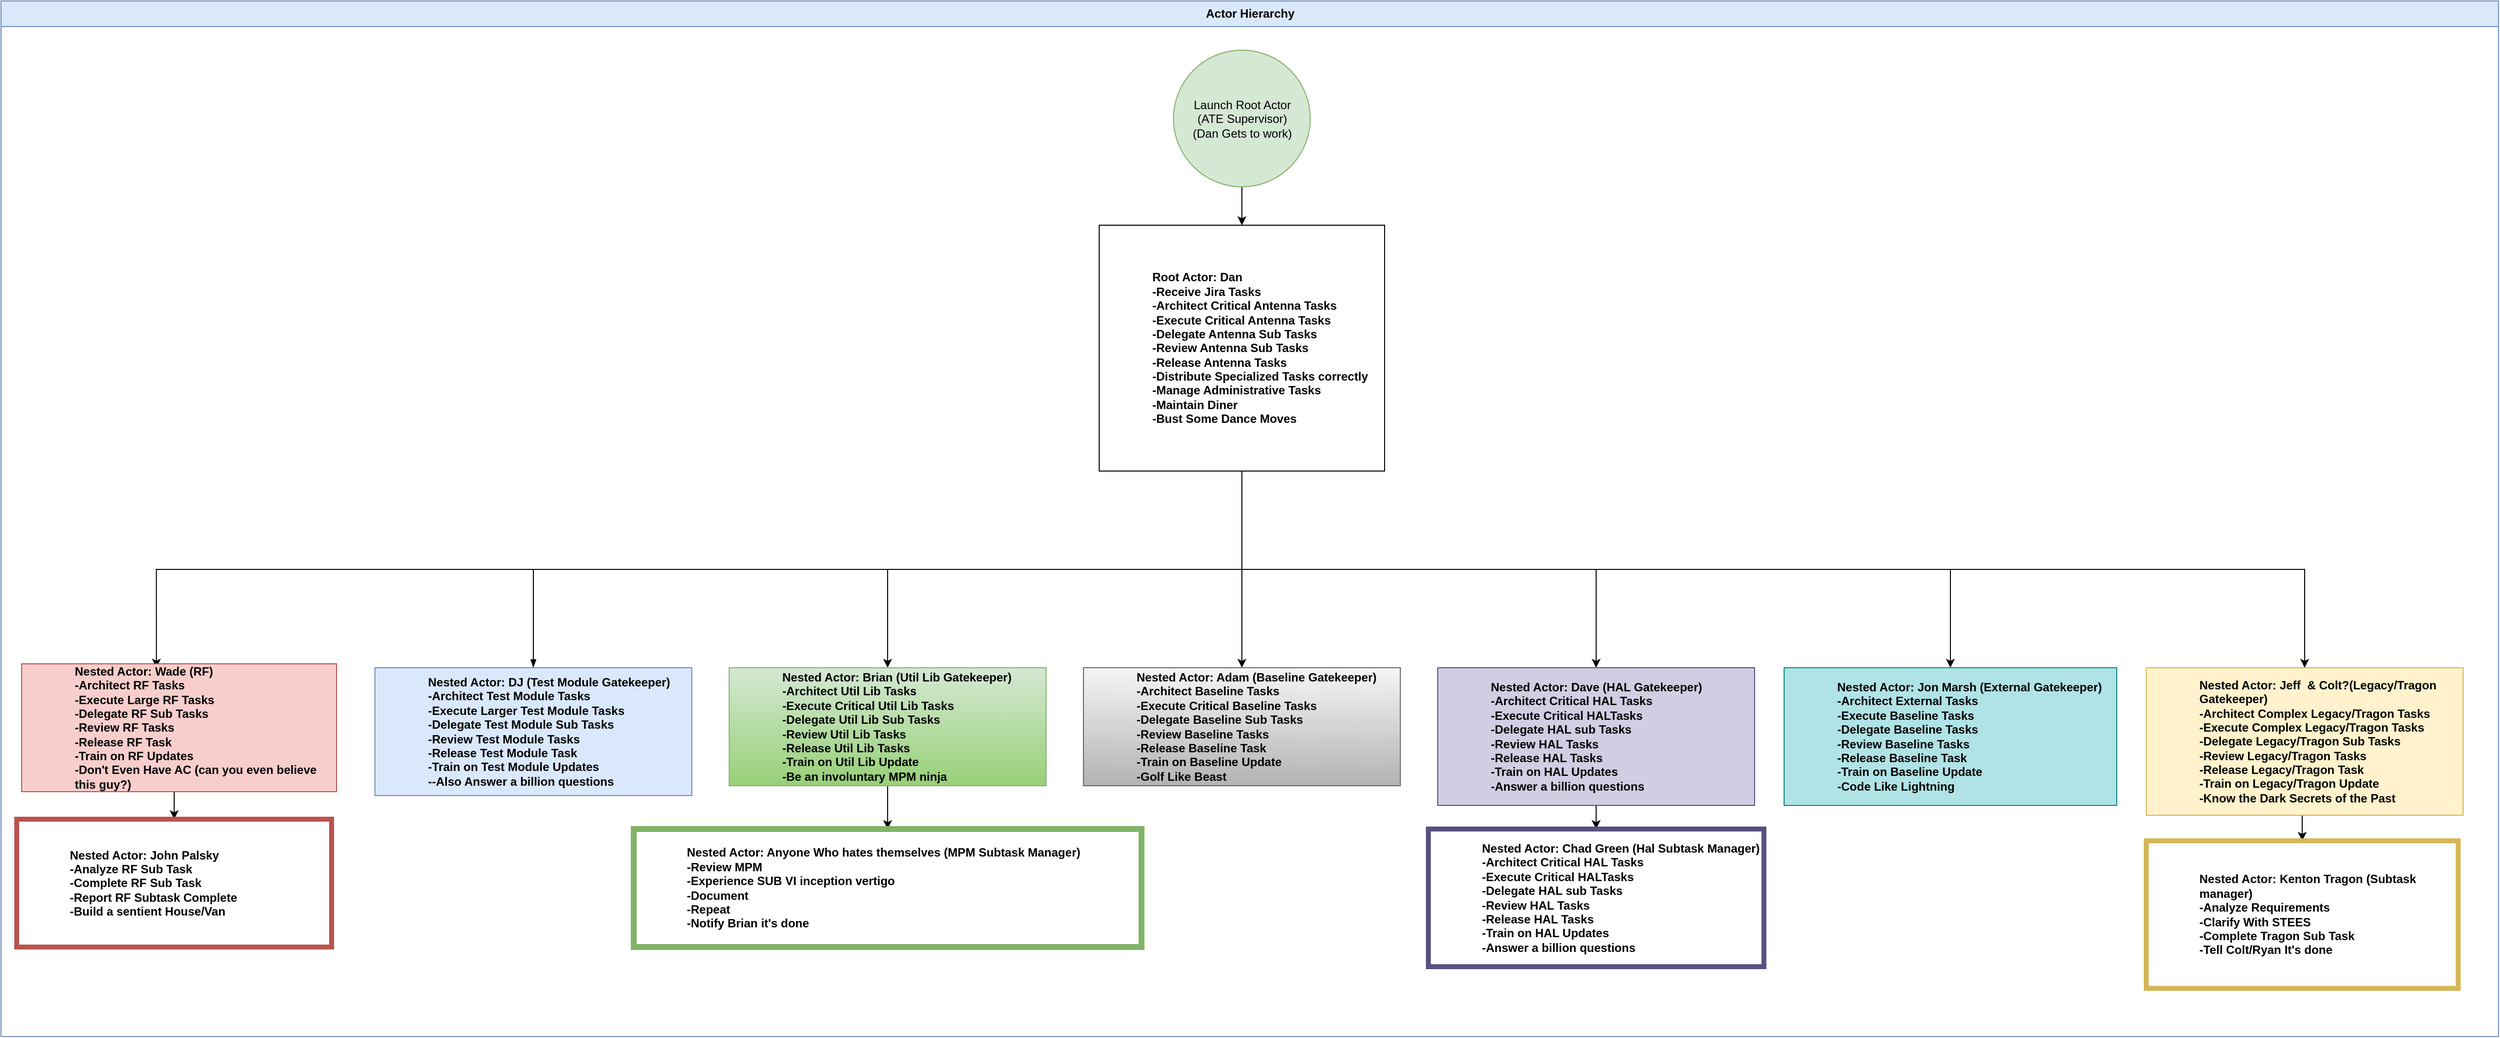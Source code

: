 <mxfile version="13.6.6" type="github">
  <diagram id="prtHgNgQTEPvFCAcTncT" name="Page-1">
    <mxGraphModel dx="7837" dy="1806" grid="0" gridSize="10" guides="1" tooltips="1" connect="1" arrows="1" fold="1" page="1" pageScale="1" pageWidth="4681" pageHeight="3300" math="0" shadow="0">
      <root>
        <mxCell id="0" />
        <mxCell id="1" parent="0" />
        <mxCell id="dNxyNK7c78bLwvsdeMH5-11" value="Actor Hierarchy" style="swimlane;html=1;startSize=26;horizontal=1;containerType=tree;glass=0;autosize=1;shadow=0;resizeWidth=1;resizeHeight=1;resizable=1;fillColor=#dae8fc;strokeColor=#6c8ebf;" parent="1" vertex="1">
          <mxGeometry x="-11" y="321" width="2538" height="1053" as="geometry" />
        </mxCell>
        <mxCell id="yNW7wvVj0RcZNOnP4LPE-27" style="edgeStyle=orthogonalEdgeStyle;rounded=0;orthogonalLoop=1;jettySize=auto;html=1;exitX=0.5;exitY=1;exitDx=0;exitDy=0;entryX=0.431;entryY=-0.001;entryDx=0;entryDy=0;entryPerimeter=0;" edge="1" parent="dNxyNK7c78bLwvsdeMH5-11" source="dNxyNK7c78bLwvsdeMH5-12">
          <mxGeometry relative="1" as="geometry">
            <mxPoint x="157.92" y="677.87" as="targetPoint" />
            <Array as="points">
              <mxPoint x="1261" y="578" />
              <mxPoint x="158" y="578" />
            </Array>
          </mxGeometry>
        </mxCell>
        <mxCell id="yNW7wvVj0RcZNOnP4LPE-31" style="edgeStyle=orthogonalEdgeStyle;rounded=0;orthogonalLoop=1;jettySize=auto;html=1;exitX=0.5;exitY=1;exitDx=0;exitDy=0;entryX=0.5;entryY=0;entryDx=0;entryDy=0;" edge="1" parent="dNxyNK7c78bLwvsdeMH5-11" source="dNxyNK7c78bLwvsdeMH5-12" target="yNW7wvVj0RcZNOnP4LPE-30">
          <mxGeometry relative="1" as="geometry" />
        </mxCell>
        <mxCell id="yNW7wvVj0RcZNOnP4LPE-32" style="edgeStyle=orthogonalEdgeStyle;rounded=0;orthogonalLoop=1;jettySize=auto;html=1;exitX=0.5;exitY=1;exitDx=0;exitDy=0;entryX=0.5;entryY=0;entryDx=0;entryDy=0;" edge="1" parent="dNxyNK7c78bLwvsdeMH5-11" source="dNxyNK7c78bLwvsdeMH5-12" target="yNW7wvVj0RcZNOnP4LPE-23">
          <mxGeometry relative="1" as="geometry" />
        </mxCell>
        <mxCell id="yNW7wvVj0RcZNOnP4LPE-33" style="edgeStyle=orthogonalEdgeStyle;rounded=0;orthogonalLoop=1;jettySize=auto;html=1;exitX=0.5;exitY=1;exitDx=0;exitDy=0;entryX=0.5;entryY=0;entryDx=0;entryDy=0;" edge="1" parent="dNxyNK7c78bLwvsdeMH5-11" source="dNxyNK7c78bLwvsdeMH5-12" target="yNW7wvVj0RcZNOnP4LPE-17">
          <mxGeometry relative="1" as="geometry" />
        </mxCell>
        <mxCell id="yNW7wvVj0RcZNOnP4LPE-34" style="edgeStyle=orthogonalEdgeStyle;rounded=0;orthogonalLoop=1;jettySize=auto;html=1;exitX=0.5;exitY=1;exitDx=0;exitDy=0;entryX=0.5;entryY=0;entryDx=0;entryDy=0;" edge="1" parent="dNxyNK7c78bLwvsdeMH5-11" source="dNxyNK7c78bLwvsdeMH5-12" target="yNW7wvVj0RcZNOnP4LPE-21">
          <mxGeometry relative="1" as="geometry" />
        </mxCell>
        <mxCell id="yNW7wvVj0RcZNOnP4LPE-35" style="edgeStyle=orthogonalEdgeStyle;rounded=0;orthogonalLoop=1;jettySize=auto;html=1;exitX=0.5;exitY=1;exitDx=0;exitDy=0;" edge="1" parent="dNxyNK7c78bLwvsdeMH5-11" source="dNxyNK7c78bLwvsdeMH5-12" target="yNW7wvVj0RcZNOnP4LPE-22">
          <mxGeometry relative="1" as="geometry" />
        </mxCell>
        <UserObject label="Root Actor: Dan&lt;br&gt;-Receive Jira Tasks&lt;br&gt;-Architect Critical Antenna Tasks&lt;br&gt;-Execute Critical Antenna Tasks&lt;br&gt;-Delegate Antenna Sub Tasks&lt;br&gt;-Review Antenna Sub Tasks&lt;br&gt;-Release Antenna Tasks&lt;br&gt;-Distribute Specialized Tasks correctly&lt;br&gt;-Manage Administrative Tasks&lt;br&gt;-Maintain Diner&lt;br&gt;-Bust Some Dance Moves" name="Evan Miller" position="CFO" location="Office 1" email="me@example.com" placeholders="1" id="dNxyNK7c78bLwvsdeMH5-12">
          <mxCell style="label;image=https://cdn3.iconfinder.com/data/icons/user-avatars-1/512/users-9-2-128.png;whiteSpace=wrap;html=1;rounded=0;glass=0;treeMoving=1;treeFolding=1;resizeWidth=1;resizeHeight=1;" parent="dNxyNK7c78bLwvsdeMH5-11" vertex="1">
            <mxGeometry x="1116" y="228" width="290" height="250" as="geometry" />
          </mxCell>
        </UserObject>
        <mxCell id="dNxyNK7c78bLwvsdeMH5-17" value="" style="endArrow=blockThin;endFill=1;fontSize=11;edgeStyle=elbowEdgeStyle;elbow=vertical;rounded=0;" parent="dNxyNK7c78bLwvsdeMH5-11" source="dNxyNK7c78bLwvsdeMH5-12" target="dNxyNK7c78bLwvsdeMH5-18" edge="1">
          <mxGeometry relative="1" as="geometry" />
        </mxCell>
        <UserObject label="Nested Actor: DJ (Test Module Gatekeeper)&lt;br&gt;-Architect Test Module Tasks&lt;br&gt;-Execute Larger Test Module Tasks&lt;br&gt;-Delegate Test Module Sub Tasks&lt;br&gt;-Review Test Module Tasks&lt;br&gt;-Release Test Module Task&lt;br&gt;-Train on Test Module Updates&lt;br&gt;--Also Answer a billion questions" name="Ron Donovan" position="System Admin" location="Office 3" email="me@example.com" placeholders="1" id="dNxyNK7c78bLwvsdeMH5-18">
          <mxCell style="label;image=https://cdn3.iconfinder.com/data/icons/user-avatars-1/512/users-2-128.png;whiteSpace=wrap;html=1;rounded=0;glass=0;resizeHeight=1;resizeWidth=1;fillColor=#dae8fc;strokeColor=#6c8ebf;" parent="dNxyNK7c78bLwvsdeMH5-11" vertex="1">
            <mxGeometry x="380" y="678" width="322" height="130" as="geometry" />
          </mxCell>
        </UserObject>
        <mxCell id="yNW7wvVj0RcZNOnP4LPE-8" style="edgeStyle=orthogonalEdgeStyle;rounded=0;orthogonalLoop=1;jettySize=auto;html=1;exitX=0.5;exitY=1;exitDx=0;exitDy=0;entryX=0.5;entryY=0;entryDx=0;entryDy=0;" edge="1" parent="dNxyNK7c78bLwvsdeMH5-11" source="yNW7wvVj0RcZNOnP4LPE-7" target="dNxyNK7c78bLwvsdeMH5-12">
          <mxGeometry relative="1" as="geometry" />
        </mxCell>
        <mxCell id="yNW7wvVj0RcZNOnP4LPE-7" value="Launch Root Actor&lt;br&gt;(ATE Supervisor)&lt;br&gt;(Dan Gets to work)" style="ellipse;whiteSpace=wrap;html=1;aspect=fixed;shadow=0;strokeColor=#82b366;fillColor=#d5e8d4;" vertex="1" parent="dNxyNK7c78bLwvsdeMH5-11">
          <mxGeometry x="1191.5" y="50" width="139" height="139" as="geometry" />
        </mxCell>
        <mxCell id="yNW7wvVj0RcZNOnP4LPE-45" style="edgeStyle=orthogonalEdgeStyle;rounded=0;orthogonalLoop=1;jettySize=auto;html=1;exitX=0.5;exitY=1;exitDx=0;exitDy=0;entryX=0.5;entryY=0;entryDx=0;entryDy=0;" edge="1" parent="dNxyNK7c78bLwvsdeMH5-11" source="yNW7wvVj0RcZNOnP4LPE-15" target="yNW7wvVj0RcZNOnP4LPE-44">
          <mxGeometry relative="1" as="geometry" />
        </mxCell>
        <UserObject label="Nested Actor: Wade (RF)&lt;br&gt;-Architect RF Tasks&lt;br&gt;-Execute Large RF Tasks&lt;br&gt;-Delegate RF Sub Tasks&lt;br&gt;-Review RF Tasks&lt;br&gt;-Release RF Task&lt;br&gt;-Train on RF Updates&lt;br&gt;-Don&#39;t Even Have AC (can you even believe this guy?)" name="Ron Donovan" position="System Admin" location="Office 3" email="me@example.com" placeholders="1" id="yNW7wvVj0RcZNOnP4LPE-15">
          <mxCell style="label;image=https://cdn3.iconfinder.com/data/icons/user-avatars-1/512/users-2-128.png;whiteSpace=wrap;html=1;rounded=0;glass=0;resizeHeight=0;resizeWidth=0;resizable=1;fillColor=#f8cecc;strokeColor=#b85450;" vertex="1" parent="dNxyNK7c78bLwvsdeMH5-11">
            <mxGeometry x="21" y="674" width="320" height="130" as="geometry" />
          </mxCell>
        </UserObject>
        <UserObject label="Nested Actor: Jon Marsh (External Gatekeeper)&lt;br&gt;-Architect External Tasks&lt;br&gt;-Execute Baseline Tasks&lt;br&gt;-Delegate Baseline Tasks&lt;br&gt;-Review Baseline Tasks&lt;br&gt;-Release Baseline Task&lt;br&gt;-Train on Baseline Update&lt;br&gt;-Code Like Lightning" name="Ron Donovan" position="System Admin" location="Office 3" email="me@example.com" placeholders="1" id="yNW7wvVj0RcZNOnP4LPE-21">
          <mxCell style="label;image=https://cdn3.iconfinder.com/data/icons/user-avatars-1/512/users-2-128.png;whiteSpace=wrap;html=1;rounded=0;glass=0;resizeHeight=0;resizeWidth=0;resizable=1;fillColor=#b0e3e6;strokeColor=#0e8088;" vertex="1" parent="dNxyNK7c78bLwvsdeMH5-11">
            <mxGeometry x="1812" y="678" width="338" height="140" as="geometry" />
          </mxCell>
        </UserObject>
        <mxCell id="yNW7wvVj0RcZNOnP4LPE-40" style="edgeStyle=orthogonalEdgeStyle;rounded=0;orthogonalLoop=1;jettySize=auto;html=1;exitX=0.5;exitY=1;exitDx=0;exitDy=0;entryX=0.5;entryY=0;entryDx=0;entryDy=0;" edge="1" parent="dNxyNK7c78bLwvsdeMH5-11" source="yNW7wvVj0RcZNOnP4LPE-22" target="yNW7wvVj0RcZNOnP4LPE-39">
          <mxGeometry relative="1" as="geometry" />
        </mxCell>
        <UserObject label="Nested Actor: Jeff&amp;nbsp; &amp;amp; Colt?(Legacy/Tragon Gatekeeper)&lt;br&gt;-Architect Complex Legacy/Tragon Tasks&lt;br&gt;-Execute Complex Legacy/Tragon Tasks&lt;br&gt;-Delegate Legacy/Tragon Sub Tasks&lt;br&gt;-Review Legacy/Tragon Tasks&lt;br&gt;-Release Legacy/Tragon Task&lt;br&gt;-Train on Legacy/Tragon Update&lt;br&gt;-Know the Dark Secrets of the Past" name="Ron Donovan" position="System Admin" location="Office 3" email="me@example.com" placeholders="1" id="yNW7wvVj0RcZNOnP4LPE-22">
          <mxCell style="label;image=https://cdn3.iconfinder.com/data/icons/user-avatars-1/512/users-2-128.png;whiteSpace=wrap;html=1;rounded=0;glass=0;resizeHeight=1;resizeWidth=1;resizable=1;fillColor=#fff2cc;strokeColor=#d6b656;" vertex="1" parent="dNxyNK7c78bLwvsdeMH5-11">
            <mxGeometry x="2180" y="678" width="322" height="150" as="geometry" />
          </mxCell>
        </UserObject>
        <UserObject label="Nested Actor: Adam (Baseline Gatekeeper)&lt;br&gt;-Architect Baseline Tasks&lt;br&gt;-Execute Critical Baseline Tasks&lt;br&gt;-Delegate Baseline Sub Tasks&lt;br&gt;-Review Baseline Tasks&lt;br&gt;-Release Baseline Task&lt;br&gt;-Train on Baseline Update&lt;br&gt;-Golf Like Beast" name="Ron Donovan" position="System Admin" location="Office 3" email="me@example.com" placeholders="1" id="yNW7wvVj0RcZNOnP4LPE-23">
          <mxCell style="label;image=https://cdn3.iconfinder.com/data/icons/user-avatars-1/512/users-2-128.png;whiteSpace=wrap;html=1;rounded=0;glass=0;resizeHeight=0;resizeWidth=0;resizable=1;gradientColor=#b3b3b3;fillColor=#f5f5f5;strokeColor=#666666;" vertex="1" parent="dNxyNK7c78bLwvsdeMH5-11">
            <mxGeometry x="1100" y="678" width="322" height="120" as="geometry" />
          </mxCell>
        </UserObject>
        <mxCell id="yNW7wvVj0RcZNOnP4LPE-41" style="edgeStyle=orthogonalEdgeStyle;rounded=0;orthogonalLoop=1;jettySize=auto;html=1;exitX=0.5;exitY=1;exitDx=0;exitDy=0;entryX=0.5;entryY=0;entryDx=0;entryDy=0;" edge="1" parent="dNxyNK7c78bLwvsdeMH5-11" source="yNW7wvVj0RcZNOnP4LPE-17" target="yNW7wvVj0RcZNOnP4LPE-38">
          <mxGeometry relative="1" as="geometry" />
        </mxCell>
        <UserObject label="Nested Actor: Dave (HAL Gatekeeper)&lt;br&gt;-Architect Critical HAL Tasks&lt;br&gt;-Execute Critical HALTasks&lt;br&gt;-Delegate HAL sub Tasks&lt;br&gt;-Review HAL Tasks&lt;br&gt;-Release HAL Tasks&lt;br&gt;-Train on HAL Updates&lt;br&gt;-Answer a billion questions&lt;br&gt;" name="Ron Donovan" position="System Admin" location="Office 3" email="me@example.com" placeholders="1" id="yNW7wvVj0RcZNOnP4LPE-17">
          <mxCell style="label;image=https://cdn3.iconfinder.com/data/icons/user-avatars-1/512/users-2-128.png;whiteSpace=wrap;html=1;rounded=0;glass=0;resizeHeight=1;resizeWidth=1;fillColor=#d0cee2;strokeColor=#56517e;" vertex="1" parent="dNxyNK7c78bLwvsdeMH5-11">
            <mxGeometry x="1460" y="678" width="322" height="140" as="geometry" />
          </mxCell>
        </UserObject>
        <mxCell id="yNW7wvVj0RcZNOnP4LPE-43" style="edgeStyle=orthogonalEdgeStyle;rounded=0;orthogonalLoop=1;jettySize=auto;html=1;exitX=0.5;exitY=1;exitDx=0;exitDy=0;" edge="1" parent="dNxyNK7c78bLwvsdeMH5-11" source="yNW7wvVj0RcZNOnP4LPE-30" target="yNW7wvVj0RcZNOnP4LPE-42">
          <mxGeometry relative="1" as="geometry" />
        </mxCell>
        <UserObject label="Nested Actor: Brian (Util Lib Gatekeeper)&lt;br&gt;-Architect Util Lib Tasks&lt;br&gt;-Execute Critical Util Lib Tasks&lt;br&gt;-Delegate Util Lib Sub Tasks&lt;br&gt;-Review Util Lib Tasks&lt;br&gt;-Release Util Lib Tasks&lt;br&gt;-Train on Util Lib Update&lt;br&gt;-Be an involuntary MPM ninja" name="Ron Donovan" position="System Admin" location="Office 3" email="me@example.com" placeholders="1" id="yNW7wvVj0RcZNOnP4LPE-30">
          <mxCell style="label;image=https://cdn3.iconfinder.com/data/icons/user-avatars-1/512/users-2-128.png;whiteSpace=wrap;html=1;rounded=0;glass=0;resizeHeight=1;resizeWidth=1;fillColor=#d5e8d4;strokeColor=#82b366;gradientColor=#97d077;" vertex="1" parent="dNxyNK7c78bLwvsdeMH5-11">
            <mxGeometry x="740" y="678" width="322" height="120" as="geometry" />
          </mxCell>
        </UserObject>
        <UserObject label="Nested Actor: Chad Green (Hal Subtask Manager)&lt;br&gt;-Architect Critical HAL Tasks&lt;br&gt;-Execute Critical HALTasks&lt;br&gt;-Delegate HAL sub Tasks&lt;br&gt;-Review HAL Tasks&lt;br&gt;-Release HAL Tasks&lt;br&gt;-Train on HAL Updates&lt;br&gt;-Answer a billion questions" name="Ron Donovan" position="System Admin" location="Office 3" email="me@example.com" placeholders="1" id="yNW7wvVj0RcZNOnP4LPE-38">
          <mxCell style="label;image=https://cdn3.iconfinder.com/data/icons/user-avatars-1/512/users-2-128.png;whiteSpace=wrap;html=1;rounded=0;glass=0;resizeHeight=1;resizeWidth=1;strokeColor=#56517e;fillColor=none;strokeWidth=5;" vertex="1" parent="dNxyNK7c78bLwvsdeMH5-11">
            <mxGeometry x="1450.5" y="842" width="341" height="140" as="geometry" />
          </mxCell>
        </UserObject>
        <UserObject label="Nested Actor: Kenton Tragon (Subtask manager)&lt;br&gt;-Analyze Requirements&lt;br&gt;-Clarify With STEES&lt;br&gt;-Complete Tragon Sub Task&lt;br&gt;-Tell Colt/Ryan It&#39;s done" name="Ron Donovan" position="System Admin" location="Office 3" email="me@example.com" placeholders="1" id="yNW7wvVj0RcZNOnP4LPE-39">
          <mxCell style="label;image=https://cdn3.iconfinder.com/data/icons/user-avatars-1/512/users-2-128.png;whiteSpace=wrap;html=1;rounded=0;glass=0;resizeHeight=1;resizeWidth=1;resizable=1;strokeColor=#d6b656;fillColor=none;strokeWidth=5;" vertex="1" parent="dNxyNK7c78bLwvsdeMH5-11">
            <mxGeometry x="2180" y="854" width="317" height="150" as="geometry" />
          </mxCell>
        </UserObject>
        <UserObject label="Nested Actor: Anyone Who hates themselves (MPM Subtask Manager)&lt;br&gt;-Review MPM&lt;br&gt;-Experience SUB VI inception vertigo&lt;br&gt;-Document&lt;br&gt;-Repeat&lt;br&gt;-Notify Brian it&#39;s done" name="Ron Donovan" position="System Admin" location="Office 3" email="me@example.com" placeholders="1" id="yNW7wvVj0RcZNOnP4LPE-42">
          <mxCell style="label;image=https://cdn3.iconfinder.com/data/icons/user-avatars-1/512/users-2-128.png;whiteSpace=wrap;html=1;rounded=0;glass=0;resizeHeight=1;resizeWidth=1;strokeColor=#82b366;gradientColor=#97d077;fillColor=none;strokeWidth=6;" vertex="1" parent="dNxyNK7c78bLwvsdeMH5-11">
            <mxGeometry x="643" y="842" width="516" height="120" as="geometry" />
          </mxCell>
        </UserObject>
        <UserObject label="Nested Actor: John Palsky&lt;br&gt;-Analyze RF Sub Task&lt;br&gt;-Complete RF Sub Task&lt;br&gt;-Report RF Subtask Complete&lt;br&gt;-Build a sentient House/Van" name="Ron Donovan" position="System Admin" location="Office 3" email="me@example.com" placeholders="1" id="yNW7wvVj0RcZNOnP4LPE-44">
          <mxCell style="label;image=https://cdn3.iconfinder.com/data/icons/user-avatars-1/512/users-2-128.png;whiteSpace=wrap;html=1;rounded=0;glass=0;resizeHeight=0;resizeWidth=0;resizable=1;strokeColor=#b85450;gradientColor=#ea6b66;strokeWidth=5;fillColor=none;" vertex="1" parent="dNxyNK7c78bLwvsdeMH5-11">
            <mxGeometry x="16" y="832" width="320" height="130" as="geometry" />
          </mxCell>
        </UserObject>
      </root>
    </mxGraphModel>
  </diagram>
</mxfile>
